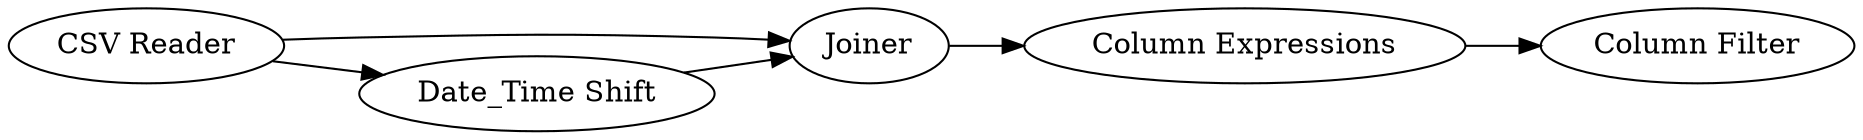digraph {
	"-6180868016526169060_6" [label=Joiner]
	"-6180868016526169060_1" [label="CSV Reader"]
	"-6180868016526169060_5" [label="Date_Time Shift"]
	"-6180868016526169060_10" [label="Column Filter"]
	"-6180868016526169060_9" [label="Column Expressions"]
	"-6180868016526169060_9" -> "-6180868016526169060_10"
	"-6180868016526169060_6" -> "-6180868016526169060_9"
	"-6180868016526169060_5" -> "-6180868016526169060_6"
	"-6180868016526169060_1" -> "-6180868016526169060_6"
	"-6180868016526169060_1" -> "-6180868016526169060_5"
	rankdir=LR
}

